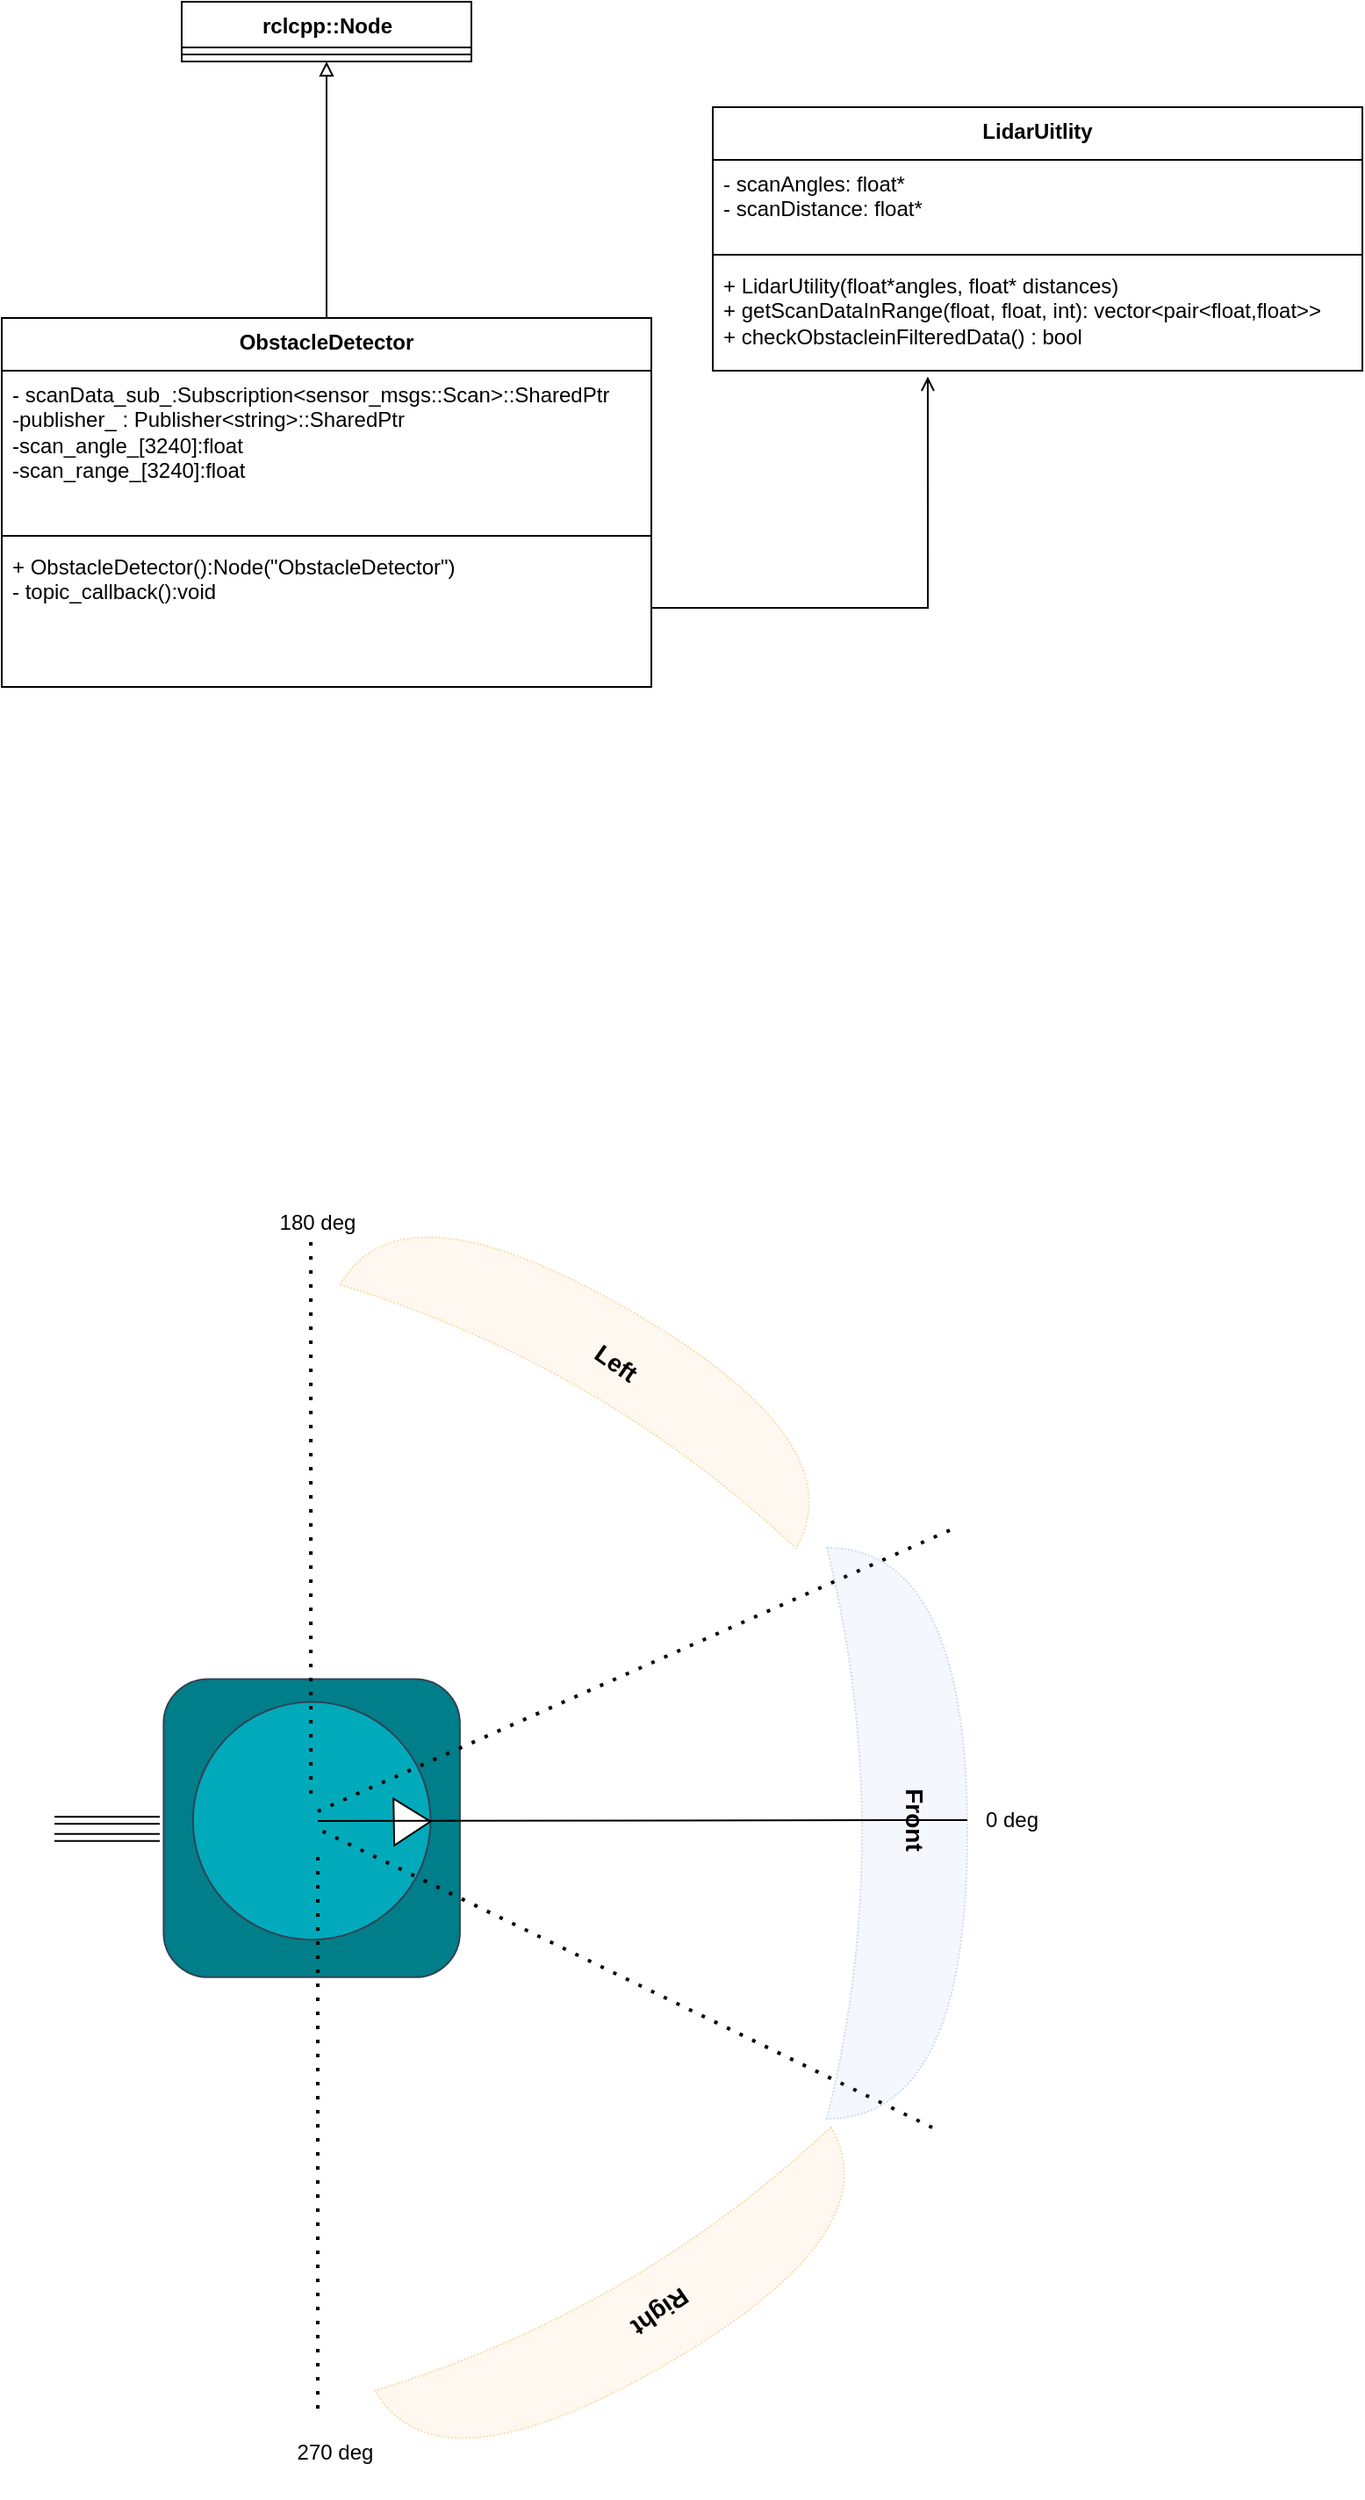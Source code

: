<mxfile version="24.3.1" type="github">
  <diagram name="Page-1" id="tyBKA0bGHe00-OdEZXyO">
    <mxGraphModel dx="1509" dy="733" grid="1" gridSize="10" guides="1" tooltips="1" connect="1" arrows="1" fold="1" page="1" pageScale="1" pageWidth="850" pageHeight="1100" math="0" shadow="0">
      <root>
        <mxCell id="0" />
        <mxCell id="1" parent="0" />
        <mxCell id="SqqnAchxINfKB3lGnBOW-22" value="" style="shape=xor;whiteSpace=wrap;html=1;shadow=0;dashed=1;dashPattern=1 1;fillColor=#dae8fc;strokeColor=#6c8ebf;opacity=30;" vertex="1" parent="1">
          <mxGeometry x="470" y="1200" width="80" height="325" as="geometry" />
        </mxCell>
        <mxCell id="Gb5lMUTHjq_DXmy-1-ze-2" value="rclcpp::Node" style="swimlane;fontStyle=1;align=center;verticalAlign=top;childLayout=stackLayout;horizontal=1;startSize=26;horizontalStack=0;resizeParent=1;resizeParentMax=0;resizeLast=0;collapsible=1;marginBottom=0;whiteSpace=wrap;html=1;" parent="1" vertex="1">
          <mxGeometry x="102.5" y="320" width="165" height="34" as="geometry" />
        </mxCell>
        <mxCell id="Gb5lMUTHjq_DXmy-1-ze-3" value="" style="line;strokeWidth=1;fillColor=none;align=left;verticalAlign=middle;spacingTop=-1;spacingLeft=3;spacingRight=3;rotatable=0;labelPosition=right;points=[];portConstraint=eastwest;strokeColor=inherit;" parent="Gb5lMUTHjq_DXmy-1-ze-2" vertex="1">
          <mxGeometry y="26" width="165" height="8" as="geometry" />
        </mxCell>
        <mxCell id="Gb5lMUTHjq_DXmy-1-ze-5" value="LidarUitlity" style="swimlane;fontStyle=1;align=center;verticalAlign=top;childLayout=stackLayout;horizontal=1;startSize=30;horizontalStack=0;resizeParent=1;resizeParentMax=0;resizeLast=0;collapsible=1;marginBottom=0;whiteSpace=wrap;html=1;" parent="1" vertex="1">
          <mxGeometry x="405" y="380" width="370" height="150" as="geometry" />
        </mxCell>
        <mxCell id="Gb5lMUTHjq_DXmy-1-ze-6" value="&lt;div&gt;- scanAngles: float*&lt;/div&gt;&lt;div&gt;- scanDistance: float*&lt;br&gt;&lt;/div&gt;" style="text;strokeColor=none;fillColor=none;align=left;verticalAlign=top;spacingLeft=4;spacingRight=4;overflow=hidden;rotatable=0;points=[[0,0.5],[1,0.5]];portConstraint=eastwest;whiteSpace=wrap;html=1;" parent="Gb5lMUTHjq_DXmy-1-ze-5" vertex="1">
          <mxGeometry y="30" width="370" height="50" as="geometry" />
        </mxCell>
        <mxCell id="Gb5lMUTHjq_DXmy-1-ze-7" value="" style="line;strokeWidth=1;fillColor=none;align=left;verticalAlign=middle;spacingTop=-1;spacingLeft=3;spacingRight=3;rotatable=0;labelPosition=right;points=[];portConstraint=eastwest;strokeColor=inherit;" parent="Gb5lMUTHjq_DXmy-1-ze-5" vertex="1">
          <mxGeometry y="80" width="370" height="8" as="geometry" />
        </mxCell>
        <mxCell id="Gb5lMUTHjq_DXmy-1-ze-8" value="&lt;div&gt;+ LidarUtility(float*angles, float* distances)&lt;br&gt;&lt;/div&gt;&lt;div&gt;+ getScanDataInRange(float, float, int): vector&amp;lt;pair&amp;lt;float,float&amp;gt;&amp;gt;&lt;br&gt;&lt;/div&gt;&lt;div&gt;+ checkObstacleinFilteredData() : bool&lt;br&gt;&lt;/div&gt;" style="text;strokeColor=none;fillColor=none;align=left;verticalAlign=top;spacingLeft=4;spacingRight=4;overflow=hidden;rotatable=0;points=[[0,0.5],[1,0.5]];portConstraint=eastwest;whiteSpace=wrap;html=1;" parent="Gb5lMUTHjq_DXmy-1-ze-5" vertex="1">
          <mxGeometry y="88" width="370" height="62" as="geometry" />
        </mxCell>
        <mxCell id="qjejY537604e-5QMQ8SS-2" style="edgeStyle=orthogonalEdgeStyle;rounded=0;orthogonalLoop=1;jettySize=auto;html=1;entryX=0.5;entryY=1;entryDx=0;entryDy=0;endArrow=block;endFill=0;" parent="1" source="Gb5lMUTHjq_DXmy-1-ze-15" target="Gb5lMUTHjq_DXmy-1-ze-2" edge="1">
          <mxGeometry relative="1" as="geometry" />
        </mxCell>
        <mxCell id="Gb5lMUTHjq_DXmy-1-ze-15" value="ObstacleDetector" style="swimlane;fontStyle=1;align=center;verticalAlign=top;childLayout=stackLayout;horizontal=1;startSize=30;horizontalStack=0;resizeParent=1;resizeParentMax=0;resizeLast=0;collapsible=1;marginBottom=0;whiteSpace=wrap;html=1;" parent="1" vertex="1">
          <mxGeometry y="500" width="370" height="210" as="geometry" />
        </mxCell>
        <mxCell id="Gb5lMUTHjq_DXmy-1-ze-16" value="- scanData_sub_:Subscription&amp;lt;sensor_msgs::Scan&amp;gt;::SharedPtr&lt;br&gt;&lt;div&gt;-publisher_ : Publisher&amp;lt;string&amp;gt;::SharedPtr&lt;/div&gt;&lt;div&gt;-scan_angle_[3240]:float&lt;/div&gt;&lt;div&gt;-scan_range_[3240]:float&lt;br&gt;&lt;/div&gt;" style="text;strokeColor=none;fillColor=none;align=left;verticalAlign=top;spacingLeft=4;spacingRight=4;overflow=hidden;rotatable=0;points=[[0,0.5],[1,0.5]];portConstraint=eastwest;whiteSpace=wrap;html=1;" parent="Gb5lMUTHjq_DXmy-1-ze-15" vertex="1">
          <mxGeometry y="30" width="370" height="90" as="geometry" />
        </mxCell>
        <mxCell id="Gb5lMUTHjq_DXmy-1-ze-17" value="" style="line;strokeWidth=1;fillColor=none;align=left;verticalAlign=middle;spacingTop=-1;spacingLeft=3;spacingRight=3;rotatable=0;labelPosition=right;points=[];portConstraint=eastwest;strokeColor=inherit;" parent="Gb5lMUTHjq_DXmy-1-ze-15" vertex="1">
          <mxGeometry y="120" width="370" height="8" as="geometry" />
        </mxCell>
        <mxCell id="Gb5lMUTHjq_DXmy-1-ze-18" value="&lt;div&gt;+ ObstacleDetector():Node(&quot;ObstacleDetector&quot;)&lt;br&gt;&lt;/div&gt;&lt;div&gt;- topic_callback():void&lt;br&gt;&lt;/div&gt;" style="text;strokeColor=none;fillColor=none;align=left;verticalAlign=top;spacingLeft=4;spacingRight=4;overflow=hidden;rotatable=0;points=[[0,0.5],[1,0.5]];portConstraint=eastwest;whiteSpace=wrap;html=1;" parent="Gb5lMUTHjq_DXmy-1-ze-15" vertex="1">
          <mxGeometry y="128" width="370" height="82" as="geometry" />
        </mxCell>
        <mxCell id="Gb5lMUTHjq_DXmy-1-ze-21" style="edgeStyle=orthogonalEdgeStyle;rounded=0;orthogonalLoop=1;jettySize=auto;html=1;endArrow=open;endFill=0;entryX=0.331;entryY=1.054;entryDx=0;entryDy=0;entryPerimeter=0;" parent="1" source="Gb5lMUTHjq_DXmy-1-ze-15" target="Gb5lMUTHjq_DXmy-1-ze-8" edge="1">
          <mxGeometry relative="1" as="geometry">
            <mxPoint x="527" y="560" as="targetPoint" />
            <Array as="points">
              <mxPoint x="527" y="665" />
            </Array>
          </mxGeometry>
        </mxCell>
        <mxCell id="SqqnAchxINfKB3lGnBOW-9" value="" style="group" vertex="1" connectable="0" parent="1">
          <mxGeometry x="30" y="1290" width="248.7" height="163.81" as="geometry" />
        </mxCell>
        <mxCell id="SqqnAchxINfKB3lGnBOW-3" value="" style="group;rotation=-180;" vertex="1" connectable="0" parent="SqqnAchxINfKB3lGnBOW-9">
          <mxGeometry x="90" width="158.7" height="163.81" as="geometry" />
        </mxCell>
        <mxCell id="SqqnAchxINfKB3lGnBOW-8" value="" style="rounded=1;whiteSpace=wrap;html=1;fillColor=#007e8a;fontColor=#ffffff;strokeColor=#314354;" vertex="1" parent="SqqnAchxINfKB3lGnBOW-3">
          <mxGeometry x="-27.797" y="-15.259" width="168.735" height="169.644" as="geometry" />
        </mxCell>
        <mxCell id="SqqnAchxINfKB3lGnBOW-1" value="" style="ellipse;whiteSpace=wrap;html=1;aspect=fixed;rotation=-270;fillColor=#00aabb;fontColor=#ffffff;strokeColor=#314354;" vertex="1" parent="SqqnAchxINfKB3lGnBOW-3">
          <mxGeometry x="-11.091" y="-2.24" width="135.327" height="135.327" as="geometry" />
        </mxCell>
        <mxCell id="SqqnAchxINfKB3lGnBOW-2" value="" style="triangle;whiteSpace=wrap;html=1;rotation=-361;" vertex="1" parent="SqqnAchxINfKB3lGnBOW-3">
          <mxGeometry x="103.344" y="52.671" width="20.896" height="26.611" as="geometry" />
        </mxCell>
        <mxCell id="SqqnAchxINfKB3lGnBOW-11" value="" style="endArrow=none;html=1;rounded=0;" edge="1" parent="SqqnAchxINfKB3lGnBOW-3">
          <mxGeometry width="50" height="50" relative="1" as="geometry">
            <mxPoint x="60" y="65.45" as="sourcePoint" />
            <mxPoint x="430" y="65" as="targetPoint" />
          </mxGeometry>
        </mxCell>
        <mxCell id="SqqnAchxINfKB3lGnBOW-7" value="" style="group" vertex="1" connectable="0" parent="SqqnAchxINfKB3lGnBOW-9">
          <mxGeometry y="65.09" width="60" height="9.82" as="geometry" />
        </mxCell>
        <mxCell id="SqqnAchxINfKB3lGnBOW-5" value="" style="shape=link;html=1;rounded=0;" edge="1" parent="SqqnAchxINfKB3lGnBOW-7">
          <mxGeometry width="100" relative="1" as="geometry">
            <mxPoint as="sourcePoint" />
            <mxPoint x="60" as="targetPoint" />
          </mxGeometry>
        </mxCell>
        <mxCell id="SqqnAchxINfKB3lGnBOW-6" value="" style="shape=link;html=1;rounded=0;" edge="1" parent="SqqnAchxINfKB3lGnBOW-7">
          <mxGeometry width="100" relative="1" as="geometry">
            <mxPoint y="9.82" as="sourcePoint" />
            <mxPoint x="60" y="9.82" as="targetPoint" />
          </mxGeometry>
        </mxCell>
        <mxCell id="SqqnAchxINfKB3lGnBOW-10" value="" style="endArrow=none;dashed=1;html=1;dashPattern=1 3;strokeWidth=2;rounded=0;" edge="1" parent="1">
          <mxGeometry width="50" height="50" relative="1" as="geometry">
            <mxPoint x="176.05" y="1340" as="sourcePoint" />
            <mxPoint x="176.05" y="1020" as="targetPoint" />
          </mxGeometry>
        </mxCell>
        <mxCell id="SqqnAchxINfKB3lGnBOW-16" value="" style="endArrow=none;dashed=1;html=1;dashPattern=1 3;strokeWidth=2;rounded=0;" edge="1" parent="1">
          <mxGeometry width="50" height="50" relative="1" as="geometry">
            <mxPoint x="180" y="1690" as="sourcePoint" />
            <mxPoint x="180" y="1370" as="targetPoint" />
          </mxGeometry>
        </mxCell>
        <mxCell id="SqqnAchxINfKB3lGnBOW-17" value="" style="endArrow=none;dashed=1;html=1;dashPattern=1 3;strokeWidth=2;rounded=0;" edge="1" parent="1">
          <mxGeometry width="50" height="50" relative="1" as="geometry">
            <mxPoint x="530" y="1530" as="sourcePoint" />
            <mxPoint x="180" y="1360" as="targetPoint" />
          </mxGeometry>
        </mxCell>
        <mxCell id="SqqnAchxINfKB3lGnBOW-18" value="" style="endArrow=none;dashed=1;html=1;dashPattern=1 3;strokeWidth=2;rounded=0;" edge="1" parent="1">
          <mxGeometry width="50" height="50" relative="1" as="geometry">
            <mxPoint x="540" y="1190" as="sourcePoint" />
            <mxPoint x="180" y="1350" as="targetPoint" />
          </mxGeometry>
        </mxCell>
        <mxCell id="SqqnAchxINfKB3lGnBOW-19" value="0 deg" style="text;html=1;align=center;verticalAlign=middle;resizable=0;points=[];autosize=1;strokeColor=none;fillColor=none;" vertex="1" parent="1">
          <mxGeometry x="550" y="1340" width="50" height="30" as="geometry" />
        </mxCell>
        <mxCell id="SqqnAchxINfKB3lGnBOW-20" value="180 deg" style="text;html=1;align=center;verticalAlign=middle;whiteSpace=wrap;rounded=0;" vertex="1" parent="1">
          <mxGeometry x="150" y="1000" width="60" height="30" as="geometry" />
        </mxCell>
        <mxCell id="SqqnAchxINfKB3lGnBOW-21" value="270 deg" style="text;html=1;align=center;verticalAlign=middle;whiteSpace=wrap;rounded=0;" vertex="1" parent="1">
          <mxGeometry x="160" y="1700" width="60" height="30" as="geometry" />
        </mxCell>
        <mxCell id="SqqnAchxINfKB3lGnBOW-23" value="" style="shape=xor;whiteSpace=wrap;html=1;shadow=0;dashed=1;dashPattern=1 1;fillColor=#ffe6cc;strokeColor=#d79b00;opacity=30;direction=south;rotation=-150;" vertex="1" parent="1">
          <mxGeometry x="190" y="1060" width="300" height="70" as="geometry" />
        </mxCell>
        <mxCell id="SqqnAchxINfKB3lGnBOW-24" value="" style="shape=xor;whiteSpace=wrap;html=1;shadow=0;dashed=1;dashPattern=1 1;fillColor=#ffe6cc;strokeColor=#d79b00;opacity=30;direction=south;rotation=-30;" vertex="1" parent="1">
          <mxGeometry x="210" y="1600" width="300" height="70" as="geometry" />
        </mxCell>
        <mxCell id="SqqnAchxINfKB3lGnBOW-25" value="&lt;b&gt;&lt;font style=&quot;font-size: 14px;&quot;&gt;Front&lt;/font&gt;&lt;/b&gt;" style="text;html=1;align=center;verticalAlign=middle;whiteSpace=wrap;rounded=0;rotation=90;" vertex="1" parent="1">
          <mxGeometry x="490" y="1340" width="60" height="30" as="geometry" />
        </mxCell>
        <mxCell id="SqqnAchxINfKB3lGnBOW-26" value="&lt;b&gt;&lt;font style=&quot;font-size: 14px;&quot;&gt;Left&lt;/font&gt;&lt;/b&gt;" style="text;html=1;align=center;verticalAlign=middle;whiteSpace=wrap;rounded=0;rotation=35;" vertex="1" parent="1">
          <mxGeometry x="320" y="1080" width="60" height="30" as="geometry" />
        </mxCell>
        <mxCell id="SqqnAchxINfKB3lGnBOW-27" value="&lt;font size=&quot;1&quot;&gt;&lt;b style=&quot;font-size: 14px;&quot;&gt;Right&lt;/b&gt;&lt;/font&gt;" style="text;html=1;align=center;verticalAlign=middle;whiteSpace=wrap;rounded=0;rotation=-215;" vertex="1" parent="1">
          <mxGeometry x="345" y="1620" width="60" height="30" as="geometry" />
        </mxCell>
      </root>
    </mxGraphModel>
  </diagram>
</mxfile>
